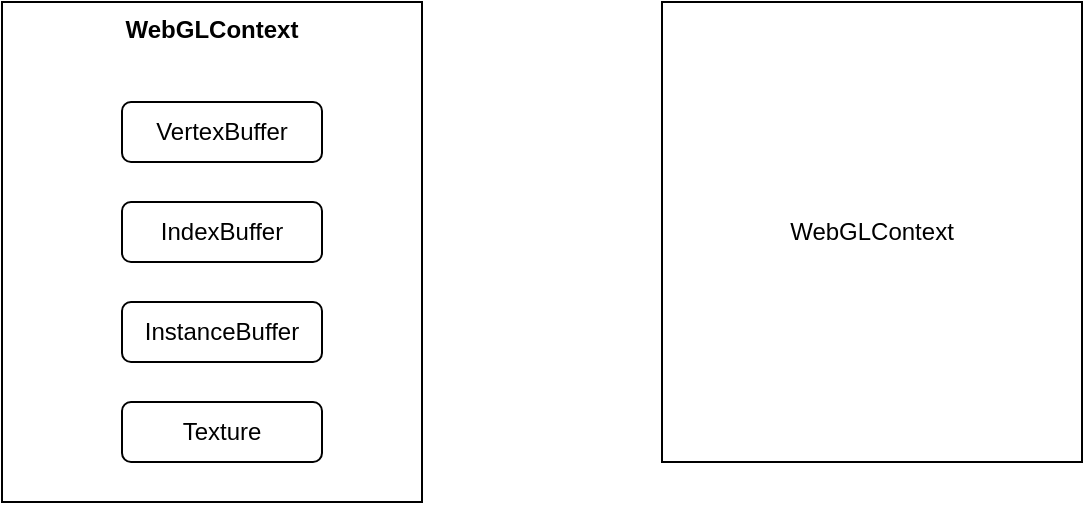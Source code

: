 <mxfile>
    <diagram id="gHc8GlZMcnlM43XV82dM" name="Page-1">
        <mxGraphModel dx="796" dy="554" grid="1" gridSize="10" guides="1" tooltips="1" connect="1" arrows="1" fold="1" page="1" pageScale="1" pageWidth="850" pageHeight="1100" math="0" shadow="0">
            <root>
                <mxCell id="0"/>
                <mxCell id="1" parent="0"/>
                <mxCell id="2" value="WebGLContext" style="rounded=0;whiteSpace=wrap;html=1;verticalAlign=top;fontStyle=1" vertex="1" parent="1">
                    <mxGeometry x="110" y="200" width="210" height="250" as="geometry"/>
                </mxCell>
                <mxCell id="3" value="WebGLContext" style="rounded=0;whiteSpace=wrap;html=1;" vertex="1" parent="1">
                    <mxGeometry x="440" y="200" width="210" height="230" as="geometry"/>
                </mxCell>
                <mxCell id="4" value="VertexBuffer" style="rounded=1;whiteSpace=wrap;html=1;" vertex="1" parent="1">
                    <mxGeometry x="170" y="250" width="100" height="30" as="geometry"/>
                </mxCell>
                <mxCell id="5" value="IndexBuffer" style="rounded=1;whiteSpace=wrap;html=1;" vertex="1" parent="1">
                    <mxGeometry x="170" y="300" width="100" height="30" as="geometry"/>
                </mxCell>
                <mxCell id="6" value="InstanceBuffer" style="rounded=1;whiteSpace=wrap;html=1;" vertex="1" parent="1">
                    <mxGeometry x="170" y="350" width="100" height="30" as="geometry"/>
                </mxCell>
                <mxCell id="7" value="Texture" style="rounded=1;whiteSpace=wrap;html=1;" vertex="1" parent="1">
                    <mxGeometry x="170" y="400" width="100" height="30" as="geometry"/>
                </mxCell>
            </root>
        </mxGraphModel>
    </diagram>
</mxfile>